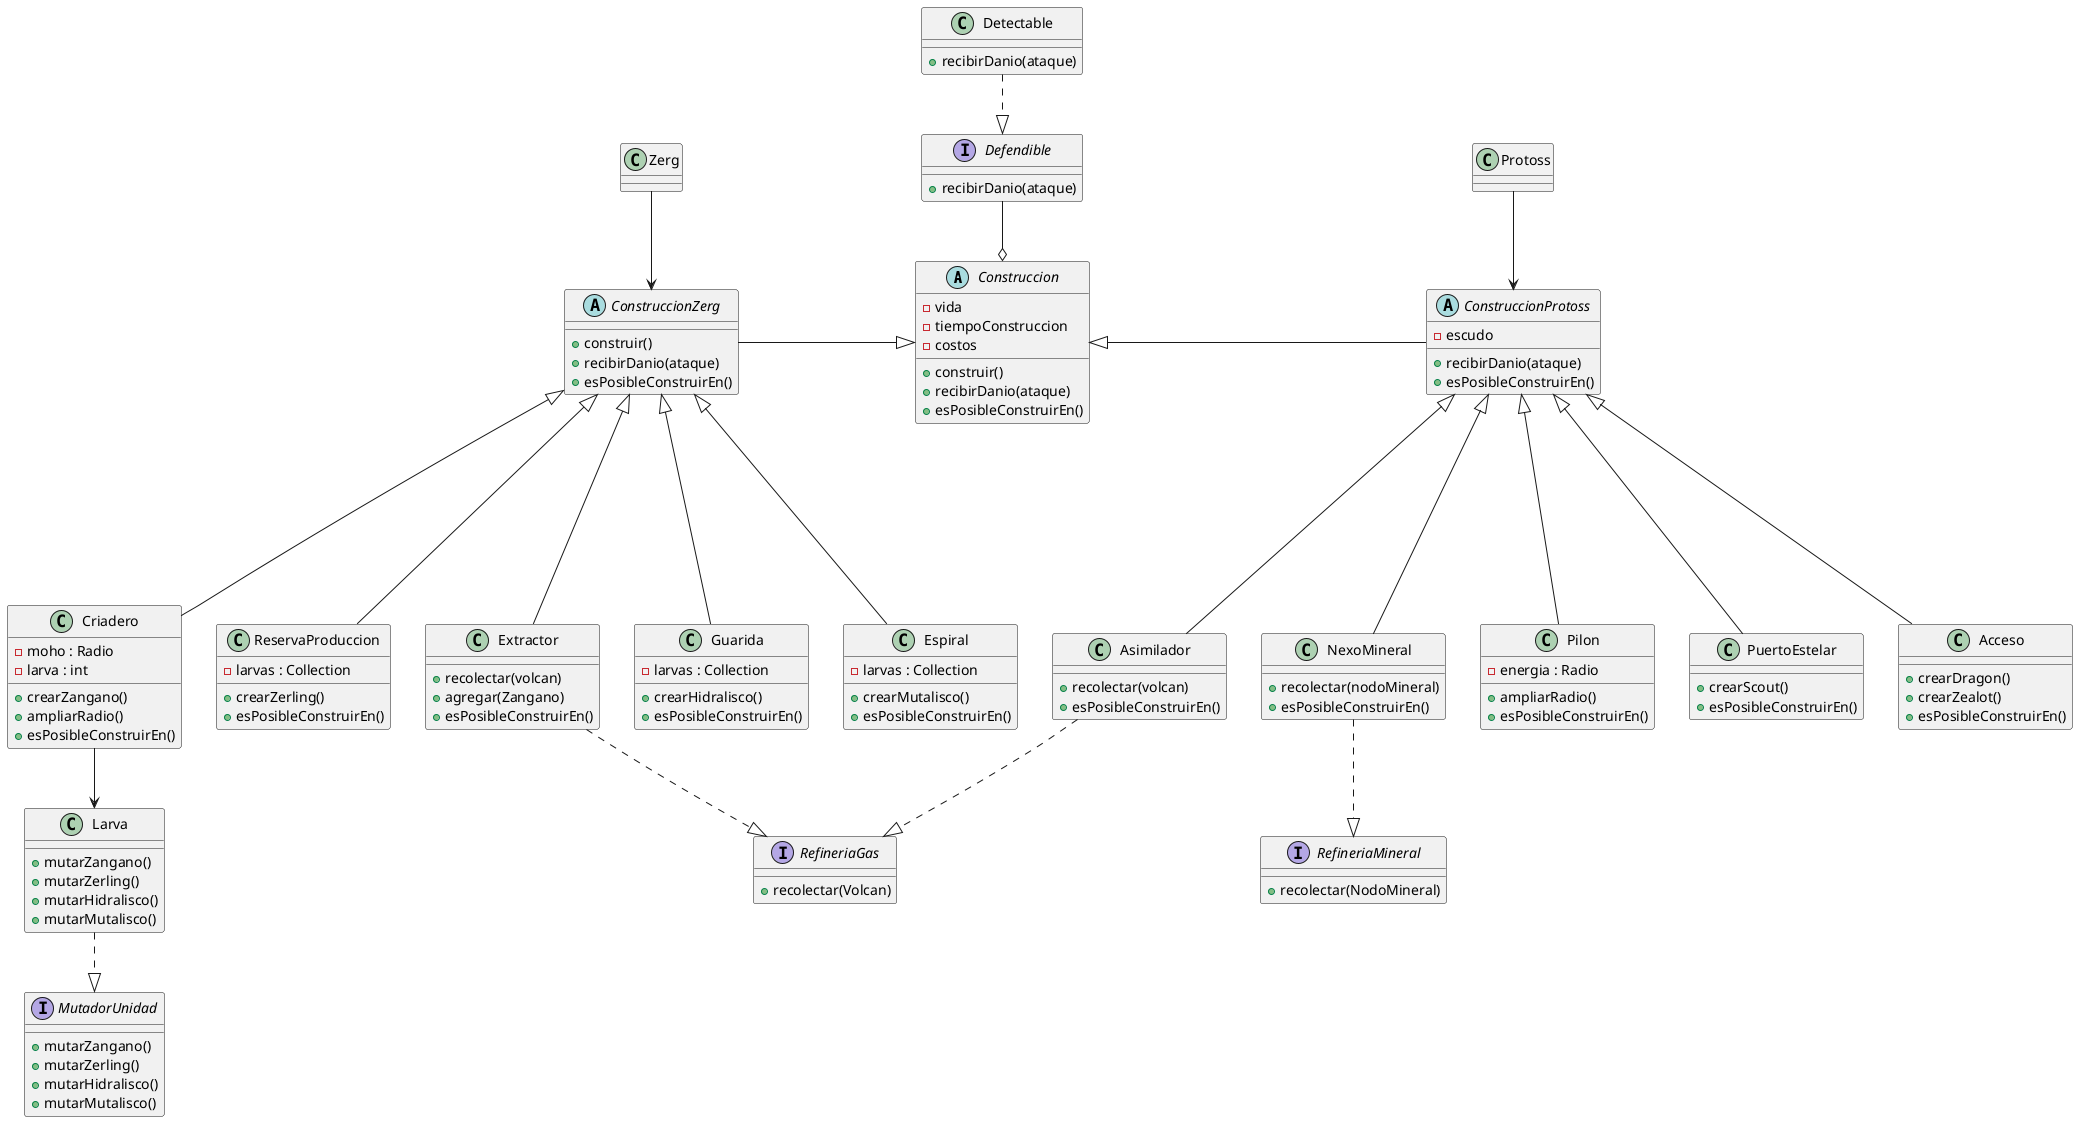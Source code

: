 @startuml
'https://plantuml.com/class-diagram

abstract class Construccion {
    - vida
    - tiempoConstruccion
    - costos
    + construir()
    + recibirDanio(ataque)
    + esPosibleConstruirEn()
}

interface Defendible {
    +recibirDanio(ataque)
}
class Detectable {
    +recibirDanio(ataque)
}


abstract class ConstruccionZerg {
    + construir()
    + recibirDanio(ataque)
    + esPosibleConstruirEn()
}

class Criadero {
    - moho : Radio
    - larva : int
     +crearZangano()
     +ampliarRadio()
     +esPosibleConstruirEn()
}

class ReservaProduccion {
    -larvas : Collection
    +crearZerling()
    +esPosibleConstruirEn()
}

class Extractor {
    +recolectar(volcan)
    +agregar(Zangano)
    +esPosibleConstruirEn()
}

class Guarida {
    -larvas : Collection
    +crearHidralisco()
    +esPosibleConstruirEn()

}

class Espiral {
    -larvas : Collection
    +crearMutalisco()
    +esPosibleConstruirEn()

}

abstract class ConstruccionProtoss {
    - escudo
    + recibirDanio(ataque)
    + esPosibleConstruirEn()
}

class Asimilador {
    +recolectar(volcan)
    +esPosibleConstruirEn()
}

class NexoMineral {
    +recolectar(nodoMineral)
    +esPosibleConstruirEn()
}

class Pilon {
    - energia : Radio
    +ampliarRadio()
    +esPosibleConstruirEn()
}

class PuertoEstelar {
    +crearScout()
    +esPosibleConstruirEn()
}

class Acceso {
     +crearDragon()
     +crearZealot()
     +esPosibleConstruirEn()
}

interface RefineriaGas {
    +recolectar(Volcan)
}

interface RefineriaMineral {
    +recolectar(NodoMineral)
}

class Larva {
    +mutarZangano()
    +mutarZerling()
    +mutarHidralisco()
    +mutarMutalisco()
}

interface MutadorUnidad {
    +mutarZangano()
    +mutarZerling()
    +mutarHidralisco()
    +mutarMutalisco()
}

Detectable ..|> Defendible
Defendible --o Construccion

Zerg --> ConstruccionZerg
Protoss --> ConstruccionProtoss
ConstruccionZerg -|> Construccion
ConstruccionProtoss -left-|> Construccion

ConstruccionZerg <|---- Criadero
ConstruccionZerg <|---- ReservaProduccion
ConstruccionZerg <|---- Extractor
ConstruccionZerg <|---- Guarida
ConstruccionZerg <|---- Espiral

ConstruccionProtoss <|---- NexoMineral
ConstruccionProtoss <|---- Pilon
ConstruccionProtoss <|---- Asimilador
ConstruccionProtoss <|---- Acceso
ConstruccionProtoss <|---- PuertoEstelar

NexoMineral ..|> RefineriaMineral
Extractor ..|> RefineriaGas
Asimilador ..|> RefineriaGas

Criadero --> Larva
Larva ..|> MutadorUnidad

@enduml
